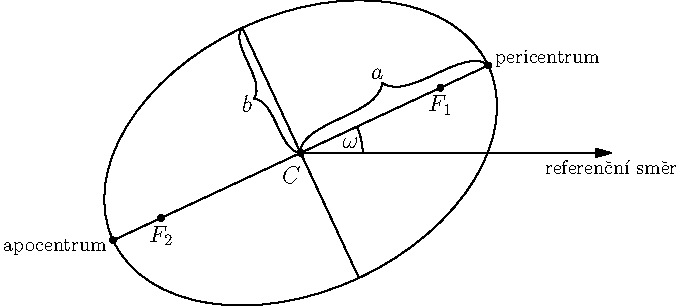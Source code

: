 size(12cm);

marker mark1 = marker(scale(circlescale*2)*unitcircle, Fill);

real a = 1.5;
real b = 1;
real omega = 25;
real s = 1.5;

draw(rotate(omega)*ellipse((0,0), a, b));

draw(rotate(omega)*(a,0)--rotate(omega)*(-a,0));
draw(rotate(omega)*(0,-b)--rotate(omega)*(0,b));
draw((0,0), mark1);

draw(rotate(omega)*(a,0), mark1);
draw(rotate(omega)*(-a,0), mark1);
label("{\footnotesize pericentrum}", rotate(omega)*(a,0), rotate(omega)*E);
label("{\footnotesize apocentrum}", rotate(omega)*(-a,0), rotate(omega)*W);

real F = sqrt((a-b)*(a+b));
draw(rotate(omega)*(F,0), mark1);
draw(rotate(omega)*(-F,0), mark1);
label("$F_1$", rotate(omega)*(F,0), S);
label("$F_2$", rotate(omega)*(-F,0), S);
label("$C$", (0,0), 2SSW);

draw(rotate(omega)*brace((0,0), (a,0)));
label("$a$", rotate(omega)*(a/2,0), rotate(omega)*4.7N);

draw(brace((0,0), rotate(omega)*(0,b)));
label("$b$", rotate(omega)*(0, b/2), rotate(omega)*3W);

draw((0,0)--scale(s)*(a,0), arrow=EndArrow);
//draw((0,0)--scale(s)*(0,b), arrow=EndArrow);
label("{\footnotesize referenční směr}", scale(s)*(a,0), S);
//label("$y$", scale(s-0.2)*(0,b), W);
draw(scale(0.3)*arc((0,0),(a,0),rotate(omega)*(F,0)));
label("$\omega$", (0,0), rotate(omega/2)*(6,0));
